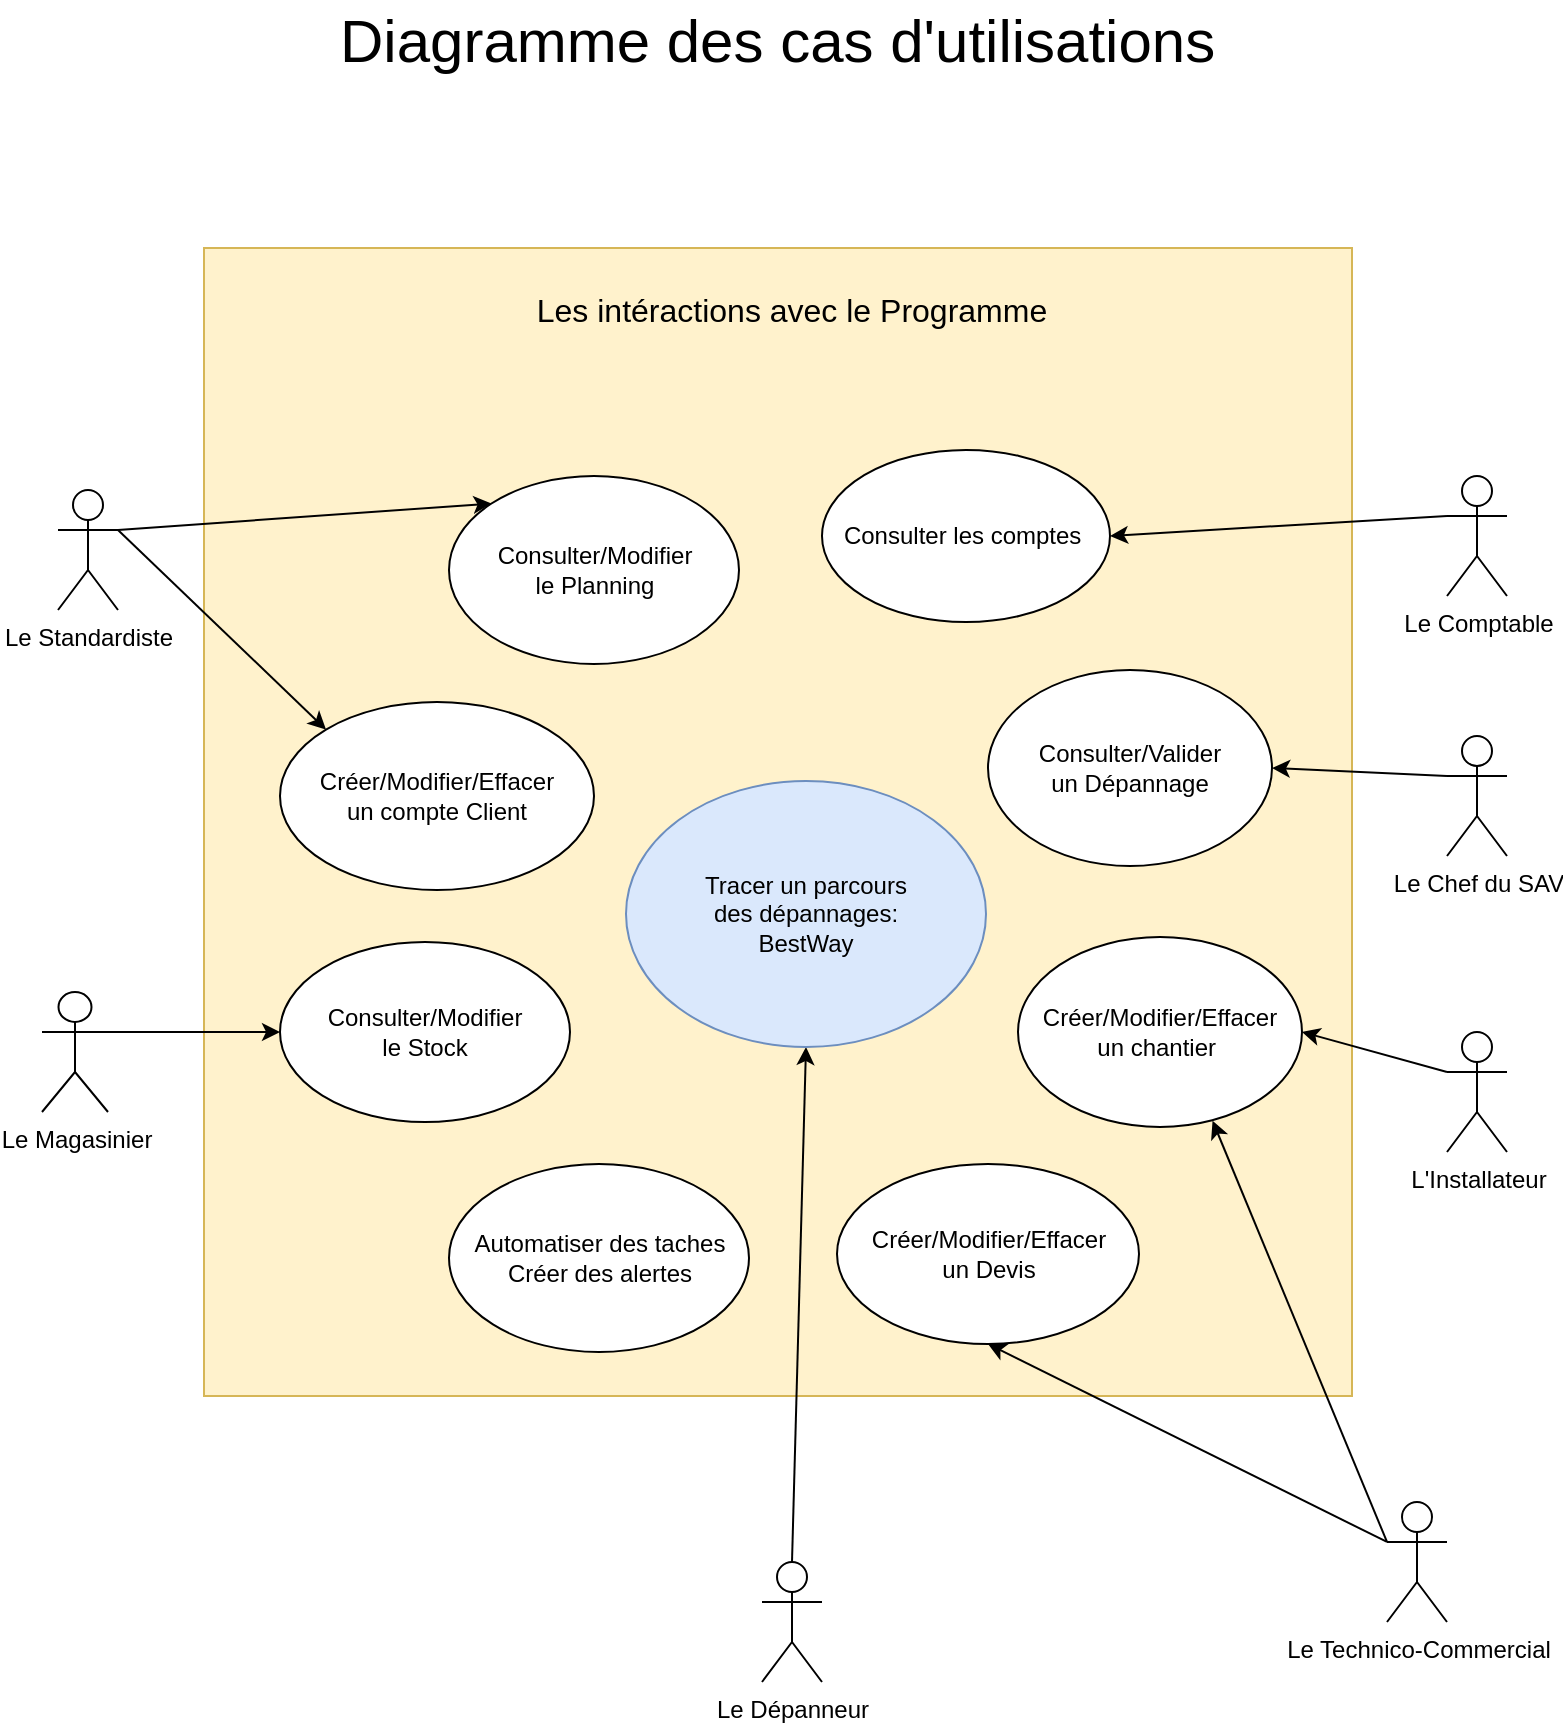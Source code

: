 <mxfile version="11.3.0" type="device" pages="1"><diagram id="SaRK6OwloZ4AOXuxXRNM" name="Page-1"><mxGraphModel dx="1072" dy="612" grid="1" gridSize="10" guides="1" tooltips="1" connect="1" arrows="1" fold="1" page="1" pageScale="1" pageWidth="827" pageHeight="1169" math="0" shadow="0"><root><mxCell id="0"/><mxCell id="1" parent="0"/><mxCell id="5yXaE_lt5B7ouN7yXJc6-1" value="" style="whiteSpace=wrap;html=1;aspect=fixed;fillColor=#fff2cc;strokeColor=#d6b656;" parent="1" vertex="1"><mxGeometry x="130" y="173" width="574" height="574" as="geometry"/></mxCell><mxCell id="5yXaE_lt5B7ouN7yXJc6-2" value="Consulter/Modifier&lt;br&gt;le Stock" style="ellipse;whiteSpace=wrap;html=1;" parent="1" vertex="1"><mxGeometry x="168" y="520" width="145" height="90" as="geometry"/></mxCell><mxCell id="5yXaE_lt5B7ouN7yXJc6-6" value="&lt;font style=&quot;font-size: 16px&quot;&gt;Les intéractions avec le Programme&lt;/font&gt;" style="text;html=1;strokeColor=none;fillColor=none;align=center;verticalAlign=middle;whiteSpace=wrap;rounded=0;" parent="1" vertex="1"><mxGeometry x="276" y="179" width="296" height="50" as="geometry"/></mxCell><mxCell id="5yXaE_lt5B7ouN7yXJc6-7" value="L'Installateur" style="shape=umlActor;verticalLabelPosition=bottom;labelBackgroundColor=#ffffff;verticalAlign=top;html=1;outlineConnect=0;" parent="1" vertex="1"><mxGeometry x="751.5" y="565" width="30" height="60" as="geometry"/></mxCell><mxCell id="5yXaE_lt5B7ouN7yXJc6-8" value="Le Standardiste" style="shape=umlActor;verticalLabelPosition=bottom;labelBackgroundColor=#ffffff;verticalAlign=top;html=1;outlineConnect=0;" parent="1" vertex="1"><mxGeometry x="57" y="294" width="30" height="60" as="geometry"/></mxCell><mxCell id="5yXaE_lt5B7ouN7yXJc6-10" value="Le Comptable" style="shape=umlActor;verticalLabelPosition=bottom;labelBackgroundColor=#ffffff;verticalAlign=top;html=1;outlineConnect=0;" parent="1" vertex="1"><mxGeometry x="751.5" y="287" width="30" height="60" as="geometry"/></mxCell><mxCell id="lZQTKT9W6Vlsj9ZVWHYf-4" value="Consulter les comptes&amp;nbsp;" style="ellipse;whiteSpace=wrap;html=1;" parent="1" vertex="1"><mxGeometry x="439" y="274" width="144" height="86" as="geometry"/></mxCell><mxCell id="lZQTKT9W6Vlsj9ZVWHYf-7" value="Consulter/Valider&lt;br&gt;un Dépannage" style="ellipse;whiteSpace=wrap;html=1;" parent="1" vertex="1"><mxGeometry x="522" y="384" width="142" height="98" as="geometry"/></mxCell><mxCell id="lZQTKT9W6Vlsj9ZVWHYf-9" value="Automatiser des taches&lt;br&gt;Créer des alertes" style="ellipse;whiteSpace=wrap;html=1;" parent="1" vertex="1"><mxGeometry x="252.5" y="631" width="150" height="94" as="geometry"/></mxCell><mxCell id="lZQTKT9W6Vlsj9ZVWHYf-13" value="Le Dépanneur" style="shape=umlActor;verticalLabelPosition=bottom;labelBackgroundColor=#ffffff;verticalAlign=top;html=1;outlineConnect=0;" parent="1" vertex="1"><mxGeometry x="409" y="830" width="30" height="60" as="geometry"/></mxCell><mxCell id="lZQTKT9W6Vlsj9ZVWHYf-17" value="" style="endArrow=classic;html=1;entryX=1;entryY=0.5;entryDx=0;entryDy=0;exitX=0;exitY=0.333;exitDx=0;exitDy=0;exitPerimeter=0;" parent="1" source="5yXaE_lt5B7ouN7yXJc6-10" target="lZQTKT9W6Vlsj9ZVWHYf-4" edge="1"><mxGeometry width="50" height="50" relative="1" as="geometry"><mxPoint x="656.5" y="360" as="sourcePoint"/><mxPoint x="656.5" y="350" as="targetPoint"/></mxGeometry></mxCell><mxCell id="4jQ1x2wj36APOsXwJmGL-1" value="Créer/Modifier/Effacer&lt;br&gt;un compte Client" style="ellipse;whiteSpace=wrap;html=1;" parent="1" vertex="1"><mxGeometry x="168" y="400" width="157" height="94" as="geometry"/></mxCell><mxCell id="4jQ1x2wj36APOsXwJmGL-3" value="" style="endArrow=classic;html=1;entryX=0;entryY=0;entryDx=0;entryDy=0;exitX=1;exitY=0.333;exitDx=0;exitDy=0;exitPerimeter=0;" parent="1" source="5yXaE_lt5B7ouN7yXJc6-8" target="4jQ1x2wj36APOsXwJmGL-1" edge="1"><mxGeometry width="50" height="50" relative="1" as="geometry"><mxPoint x="60.5" y="590" as="sourcePoint"/><mxPoint x="66.5" y="750" as="targetPoint"/></mxGeometry></mxCell><mxCell id="4jQ1x2wj36APOsXwJmGL-10" value="Consulter/Modifier&lt;br&gt;le Planning" style="ellipse;whiteSpace=wrap;html=1;" parent="1" vertex="1"><mxGeometry x="252.5" y="287" width="145" height="94" as="geometry"/></mxCell><mxCell id="4jQ1x2wj36APOsXwJmGL-22" value="" style="endArrow=classic;html=1;entryX=0;entryY=0;entryDx=0;entryDy=0;exitX=1;exitY=0.333;exitDx=0;exitDy=0;exitPerimeter=0;" parent="1" source="5yXaE_lt5B7ouN7yXJc6-8" target="4jQ1x2wj36APOsXwJmGL-10" edge="1"><mxGeometry width="50" height="50" relative="1" as="geometry"><mxPoint x="6.5" y="870" as="sourcePoint"/><mxPoint x="56.5" y="820" as="targetPoint"/></mxGeometry></mxCell><mxCell id="BUhCOC6EcwBvn1O38MSN-2" value="Créer/Modifier/Effacer&lt;br&gt;un chantier&amp;nbsp;" style="ellipse;whiteSpace=wrap;html=1;" parent="1" vertex="1"><mxGeometry x="537" y="517.5" width="142" height="95" as="geometry"/></mxCell><mxCell id="BUhCOC6EcwBvn1O38MSN-3" value="" style="endArrow=classic;html=1;exitX=0;exitY=0.333;exitDx=0;exitDy=0;exitPerimeter=0;entryX=1;entryY=0.5;entryDx=0;entryDy=0;" parent="1" source="5yXaE_lt5B7ouN7yXJc6-7" target="BUhCOC6EcwBvn1O38MSN-2" edge="1"><mxGeometry width="50" height="50" relative="1" as="geometry"><mxPoint x="56.5" y="590" as="sourcePoint"/><mxPoint x="46.5" y="800" as="targetPoint"/></mxGeometry></mxCell><mxCell id="KuT8WtLgby6RjPo87vjo-1" value="Le Chef du SAV" style="shape=umlActor;verticalLabelPosition=bottom;labelBackgroundColor=#ffffff;verticalAlign=top;html=1;outlineConnect=0;" parent="1" vertex="1"><mxGeometry x="751.5" y="417" width="30" height="60" as="geometry"/></mxCell><mxCell id="KuT8WtLgby6RjPo87vjo-2" value="" style="endArrow=classic;html=1;entryX=1;entryY=0.5;entryDx=0;entryDy=0;exitX=0;exitY=0.333;exitDx=0;exitDy=0;exitPerimeter=0;" parent="1" source="KuT8WtLgby6RjPo87vjo-1" target="lZQTKT9W6Vlsj9ZVWHYf-7" edge="1"><mxGeometry width="50" height="50" relative="1" as="geometry"><mxPoint x="-3.5" y="850" as="sourcePoint"/><mxPoint x="46.5" y="800" as="targetPoint"/></mxGeometry></mxCell><mxCell id="HQpDa_k86Qtg9145xwn5-1" value="Créer/Modifier/Effacer&lt;br&gt;un Devis" style="ellipse;whiteSpace=wrap;html=1;" parent="1" vertex="1"><mxGeometry x="446.5" y="631" width="151" height="90" as="geometry"/></mxCell><mxCell id="HQpDa_k86Qtg9145xwn5-2" value="Le Technico-Commercial" style="shape=umlActor;verticalLabelPosition=bottom;labelBackgroundColor=#ffffff;verticalAlign=top;html=1;outlineConnect=0;" parent="1" vertex="1"><mxGeometry x="721.5" y="800" width="30" height="60" as="geometry"/></mxCell><mxCell id="HQpDa_k86Qtg9145xwn5-3" value="" style="endArrow=classic;html=1;entryX=0.5;entryY=1;entryDx=0;entryDy=0;exitX=0;exitY=0.333;exitDx=0;exitDy=0;exitPerimeter=0;" parent="1" source="HQpDa_k86Qtg9145xwn5-2" target="HQpDa_k86Qtg9145xwn5-1" edge="1"><mxGeometry width="50" height="50" relative="1" as="geometry"><mxPoint x="-3.5" y="1000" as="sourcePoint"/><mxPoint x="46.5" y="950" as="targetPoint"/></mxGeometry></mxCell><mxCell id="1Klx8pX189Y3mYsJkELu-1" value="&lt;font style=&quot;font-size: 30px&quot;&gt;Diagramme des cas d'utilisations&lt;/font&gt;" style="text;html=1;resizable=0;points=[];autosize=1;align=left;verticalAlign=top;spacingTop=-4;" parent="1" vertex="1"><mxGeometry x="195.5" y="49" width="450" height="20" as="geometry"/></mxCell><mxCell id="ebCgsc5mfrTzomJ52kk8-9" value="" style="endArrow=classic;html=1;entryX=0.5;entryY=1;entryDx=0;entryDy=0;exitX=0.5;exitY=0;exitDx=0;exitDy=0;exitPerimeter=0;" parent="1" source="lZQTKT9W6Vlsj9ZVWHYf-13" target="U7oOy-kK5Rn1eEHWmcP4-1" edge="1"><mxGeometry width="50" height="50" relative="1" as="geometry"><mxPoint x="717" y="530" as="sourcePoint"/><mxPoint x="607.0" y="483.0" as="targetPoint"/></mxGeometry></mxCell><mxCell id="ebCgsc5mfrTzomJ52kk8-15" value="" style="endArrow=classic;html=1;entryX=0.685;entryY=0.967;entryDx=0;entryDy=0;exitX=0;exitY=0.333;exitDx=0;exitDy=0;exitPerimeter=0;entryPerimeter=0;" parent="1" source="HQpDa_k86Qtg9145xwn5-2" target="BUhCOC6EcwBvn1O38MSN-2" edge="1"><mxGeometry width="50" height="50" relative="1" as="geometry"><mxPoint x="547" y="860" as="sourcePoint"/><mxPoint x="542.5" y="731" as="targetPoint"/></mxGeometry></mxCell><mxCell id="ebCgsc5mfrTzomJ52kk8-16" value="Le Magasinier" style="shape=umlActor;verticalLabelPosition=bottom;labelBackgroundColor=#ffffff;verticalAlign=top;html=1;outlineConnect=0;" parent="1" vertex="1"><mxGeometry x="49" y="545" width="33" height="60" as="geometry"/></mxCell><mxCell id="ebCgsc5mfrTzomJ52kk8-17" value="" style="endArrow=classic;html=1;entryX=0;entryY=0.5;entryDx=0;entryDy=0;exitX=1;exitY=0.333;exitDx=0;exitDy=0;exitPerimeter=0;" parent="1" source="ebCgsc5mfrTzomJ52kk8-16" target="5yXaE_lt5B7ouN7yXJc6-2" edge="1"><mxGeometry width="50" height="50" relative="1" as="geometry"><mxPoint x="97" y="324" as="sourcePoint"/><mxPoint x="201.133" y="423.682" as="targetPoint"/></mxGeometry></mxCell><mxCell id="U7oOy-kK5Rn1eEHWmcP4-1" value="Tracer un parcours&lt;br&gt;des dépannages:&lt;br&gt;BestWay" style="ellipse;whiteSpace=wrap;html=1;fillColor=#dae8fc;strokeColor=#6c8ebf;" vertex="1" parent="1"><mxGeometry x="341" y="439.5" width="180" height="133" as="geometry"/></mxCell></root></mxGraphModel></diagram></mxfile>